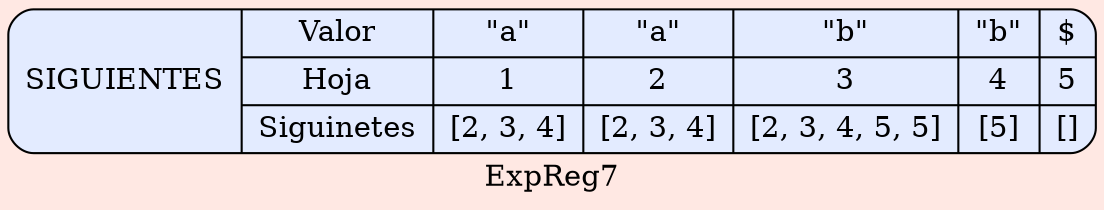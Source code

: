 digraph structs { 
  bgcolor = "#FFE8E3"   
 node [shape=Mrecord fillcolor="#E3EBFF" style =filled];
label ="ExpReg7"
struct1 [label="SIGUIENTES| { Valor | Hoja| Siguinetes } | 
{ \"a\"| 1 | [2, 3, 4]}|
{ \"a\"| 2 | [2, 3, 4]}|
{ \"b\"| 3 | [2, 3, 4, 5, 5]}|
{ \"b\"| 4 | [5]}|
{ $| 5 | []}
"];
 }